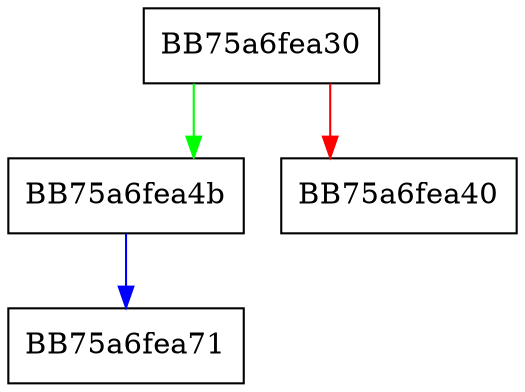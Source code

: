 digraph GetDetectionInfo {
  node [shape="box"];
  graph [splines=ortho];
  BB75a6fea30 -> BB75a6fea4b [color="green"];
  BB75a6fea30 -> BB75a6fea40 [color="red"];
  BB75a6fea4b -> BB75a6fea71 [color="blue"];
}
